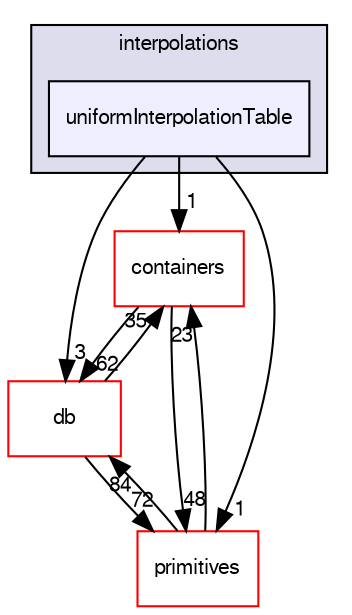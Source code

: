 digraph "src/OpenFOAM/interpolations/uniformInterpolationTable" {
  bgcolor=transparent;
  compound=true
  node [ fontsize="10", fontname="FreeSans"];
  edge [ labelfontsize="10", labelfontname="FreeSans"];
  subgraph clusterdir_e764f87aebd421bcba631b254777cd25 {
    graph [ bgcolor="#ddddee", pencolor="black", label="interpolations" fontname="FreeSans", fontsize="10", URL="dir_e764f87aebd421bcba631b254777cd25.html"]
  dir_40141e424c072bc494685979d8354d68 [shape=box, label="uniformInterpolationTable", style="filled", fillcolor="#eeeeff", pencolor="black", URL="dir_40141e424c072bc494685979d8354d68.html"];
  }
  dir_19d0872053bde092be81d7fe3f56cbf7 [shape=box label="containers" color="red" URL="dir_19d0872053bde092be81d7fe3f56cbf7.html"];
  dir_63c634f7a7cfd679ac26c67fb30fc32f [shape=box label="db" color="red" URL="dir_63c634f7a7cfd679ac26c67fb30fc32f.html"];
  dir_3e50f45338116b169052b428016851aa [shape=box label="primitives" color="red" URL="dir_3e50f45338116b169052b428016851aa.html"];
  dir_19d0872053bde092be81d7fe3f56cbf7->dir_63c634f7a7cfd679ac26c67fb30fc32f [headlabel="62", labeldistance=1.5 headhref="dir_001711_001761.html"];
  dir_19d0872053bde092be81d7fe3f56cbf7->dir_3e50f45338116b169052b428016851aa [headlabel="48", labeldistance=1.5 headhref="dir_001711_002129.html"];
  dir_63c634f7a7cfd679ac26c67fb30fc32f->dir_19d0872053bde092be81d7fe3f56cbf7 [headlabel="35", labeldistance=1.5 headhref="dir_001761_001711.html"];
  dir_63c634f7a7cfd679ac26c67fb30fc32f->dir_3e50f45338116b169052b428016851aa [headlabel="72", labeldistance=1.5 headhref="dir_001761_002129.html"];
  dir_3e50f45338116b169052b428016851aa->dir_19d0872053bde092be81d7fe3f56cbf7 [headlabel="23", labeldistance=1.5 headhref="dir_002129_001711.html"];
  dir_3e50f45338116b169052b428016851aa->dir_63c634f7a7cfd679ac26c67fb30fc32f [headlabel="84", labeldistance=1.5 headhref="dir_002129_001761.html"];
  dir_40141e424c072bc494685979d8354d68->dir_19d0872053bde092be81d7fe3f56cbf7 [headlabel="1", labeldistance=1.5 headhref="dir_001943_001711.html"];
  dir_40141e424c072bc494685979d8354d68->dir_63c634f7a7cfd679ac26c67fb30fc32f [headlabel="3", labeldistance=1.5 headhref="dir_001943_001761.html"];
  dir_40141e424c072bc494685979d8354d68->dir_3e50f45338116b169052b428016851aa [headlabel="1", labeldistance=1.5 headhref="dir_001943_002129.html"];
}

